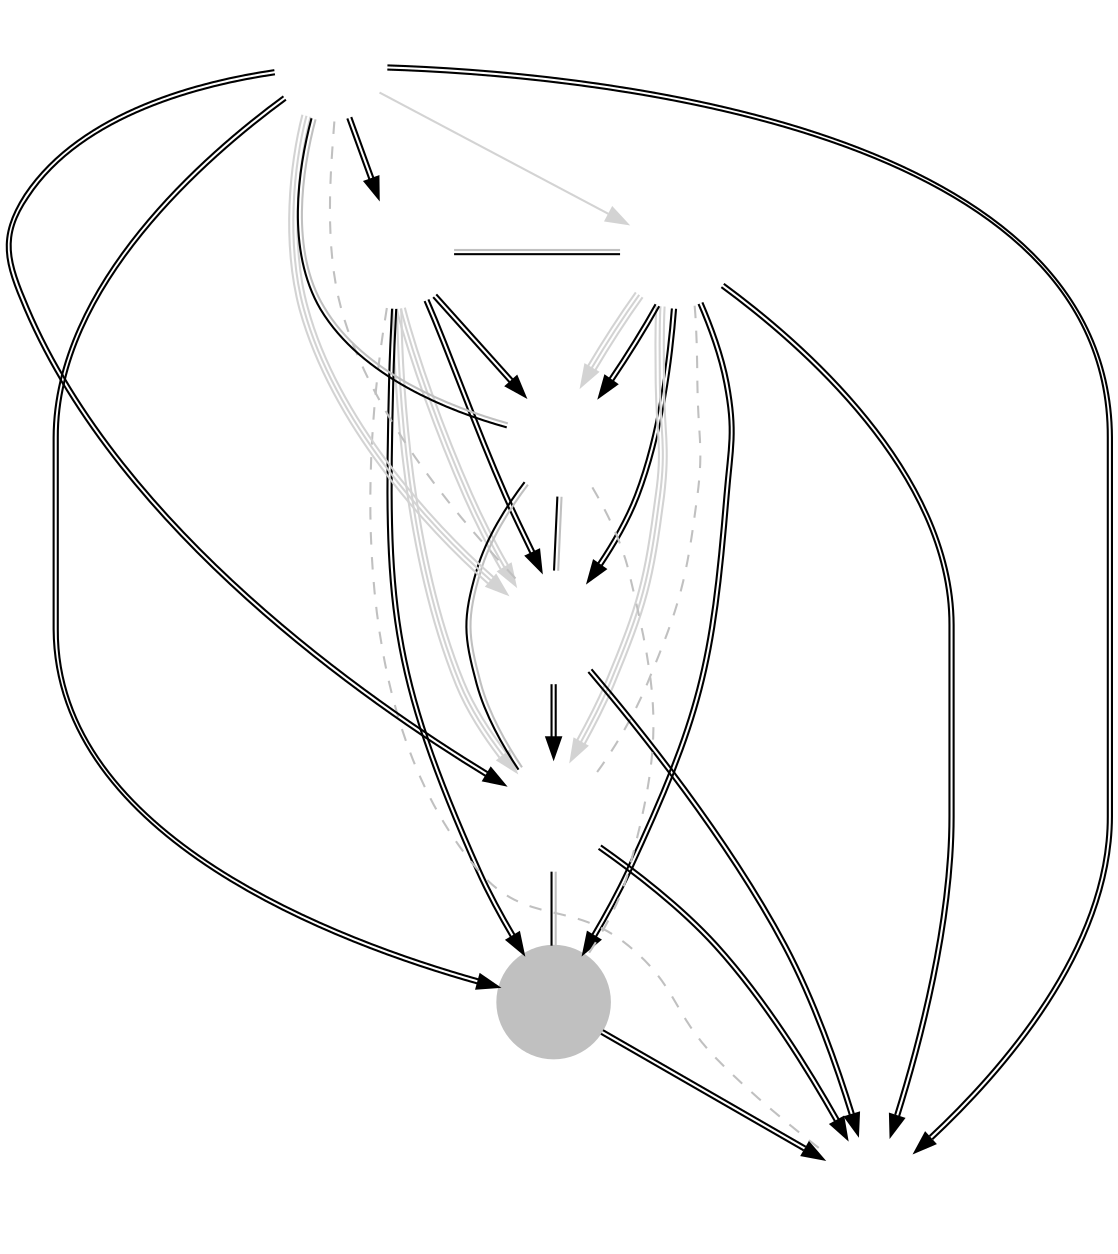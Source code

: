 // vim: set ts=5 sw=5:
digraph CN {
	node [shape=circle fixedsize=true width=.75 label="" color="white"];
	imagepath="logos/";
	CE	[ image="ce.png" ]
	eStar	[ image="estar-gaming.png" ]
	RPG	[ image="rpg.png" ]
	SOA	[ image="start-over-again.png" ]
	HL	[ image="hots-lady.png" ]
	SPT	[ image="super-perfect-team.png" ]
	KT	[ image="kt.png" style="filled" color="gray" ]
	WKG	[ image="wkg.png" ]

	/* Phase 1 Aggregates */
//	CE	->	eStar	[ color="lightgray:lightgray:lightgray" ]
//	CE	->	RPG	[ color="lightgray:lightgray" ]
	CE	->	SOA	[ color="lightgray:lightgray:lightgray" ]
	CE	->	HL	[ color="lightgray:lightgray:lightgray" ]
	SPT	->	CE	[ color="lightgray" ]
	eStar	->	RPG	[ color="lightgray:lightgray:lightgray" ]
	eStar	->	SOA	[ color="lightgray:lightgray:lightgray" ]
//	eStar	->	HL	[ color="lightgray:lightgray:lightgray" ]
//	eStar	->	SPT	[ color="lightgray:lightgray" ]
//	RPG	->	SOA	[ color="lightgray:lightgray:lightgray" ]
//	HL	->	RPG	[ color="lightgray:lightgray" ]
	SPT	->	RPG	[ color="lightgray:lightgray:lightgray" ]
//	HL	->	SOA	[ color="lightgray:lightgray:lightgray" ]
//	SPT	->	SOA	[ color="lightgray:lightgray" ]
//	SPT	->	HL	[ color="lightgray:lightgray" ]
	
	/* Week 1 */
	KT	->	WKG	[ color="black:black" ]
	RPG	->	SOA	[ color="black:black" ]
	eStar	->	CE	[ color="black:gray" dir="none" constraint="false" ]
	SPT	->	HL	[ color="black:gray" dir="none" constraint="false" ]
	SPT	->	WKG	[ color="black:black" ]
	HL	->	SOA	[ color="black:gray" dir="none" constraint="false" ]
	eStar	->	KT	[ color="black:black" ]
	CE	->	RPG	[ color="black:black" ]
	SPT	->	KT	[ color="black:black" ]
	eStar	->	RPG	[ color="black:black" ]
	CE	->	HL	[ color="black:black" ]
	SOA	->	WKG	[ color="black:black" ]

	/* Week 2 */
	HL	->	RPG	[ color="black:gray" dir="none" contraint="false" ]
	SOA	->	KT	[ color="black:gray" dir="none" contraint="false" ]
	CE	->	WKG	[ color="black:black" ]
	SPT	->	eStar	[ color="black:black" ]
	eStar	->	HL	[ color="black:black" ]
	RPG	->	WKG	[ color="black:black" ]
	SPT	->	SOA	[ color="black:black" ]
	CE	->	KT	[ color="black:black" ]

	edge [ color="gray" dir="none" constraint="false" style="dashed"]

	HL	->	KT
	eStar	->	WKG
	SPT	->	RPG
	CE	->	SOA

}
